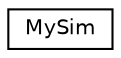 digraph "Graphical Class Hierarchy"
{
  edge [fontname="Helvetica",fontsize="10",labelfontname="Helvetica",labelfontsize="10"];
  node [fontname="Helvetica",fontsize="10",shape=record];
  rankdir="LR";
  Node1 [label="MySim",height=0.2,width=0.4,color="black", fillcolor="white", style="filled",URL="$dd/d0d/classMySim.html"];
}
